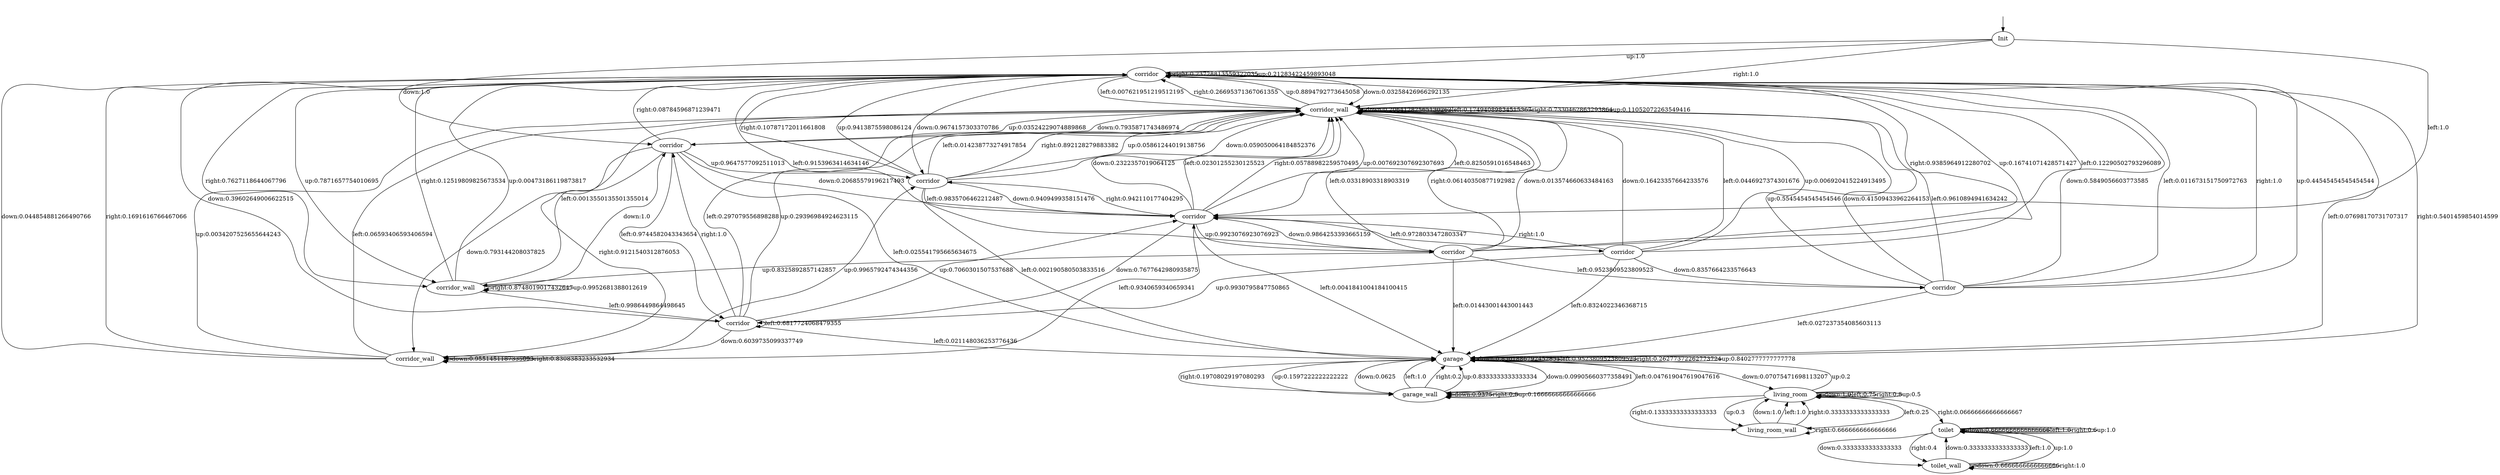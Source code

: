 digraph "learned_models/world1" {
q0 [label=Init];
q1 [label=corridor];
q2 [label=corridor_wall];
q3 [label=corridor];
q4 [label=corridor];
q5 [label=corridor_wall];
q6 [label=corridor];
q7 [label=corridor];
q8 [label=corridor_wall];
q9 [label=corridor];
q10 [label=corridor];
q11 [label=garage];
q12 [label=corridor];
q13 [label=garage_wall];
q14 [label=living_room];
q15 [label=living_room_wall];
q16 [label=toilet];
q17 [label=toilet_wall];
q0 -> q4  [label="down:1.0"];
q0 -> q3  [label="left:1.0"];
q0 -> q2  [label="right:1.0"];
q0 -> q1  [label="up:1.0"];
q1 -> q10  [label="down:0.9674157303370786"];
q1 -> q2  [label="down:0.03258426966292135"];
q1 -> q2  [label="left:0.007621951219512195"];
q1 -> q9  [label="left:0.9153963414634146"];
q1 -> q11  [label="left:0.07698170731707317"];
q1 -> q1  [label="right:0.23728813559322035"];
q1 -> q8  [label="right:0.7627118644067796"];
q1 -> q1  [label="up:0.21283422459893048"];
q1 -> q8  [label="up:0.7871657754010695"];
q2 -> q4  [label="down:0.7935871743486974"];
q2 -> q2  [label="down:0.20641282565130262"];
q2 -> q2  [label="left:0.17494089834515367"];
q2 -> q3  [label="left:0.8250591016548463"];
q2 -> q2  [label="right:0.7330462863293864"];
q2 -> q1  [label="right:0.26695371367061355"];
q2 -> q2  [label="up:0.11052072263549416"];
q2 -> q1  [label="up:0.8894792773645058"];
q3 -> q7  [label="down:0.7677642980935875"];
q3 -> q2  [label="down:0.2322357019064125"];
q3 -> q2  [label="left:0.02301255230125523"];
q3 -> q6  [label="left:0.9728033472803347"];
q3 -> q11  [label="left:0.0041841004184100415"];
q3 -> q2  [label="right:0.05788982259570495"];
q3 -> q10  [label="right:0.942110177404295"];
q3 -> q2  [label="up:0.007692307692307693"];
q3 -> q9  [label="up:0.9923076923076923"];
q4 -> q3  [label="down:0.20685579196217493"];
q4 -> q5  [label="down:0.793144208037825"];
q4 -> q5  [label="right:0.9121540312876053"];
q4 -> q1  [label="right:0.08784596871239471"];
q4 -> q7  [label="left:0.9744582043343654"];
q4 -> q11  [label="left:0.025541795665634675"];
q4 -> q10  [label="up:0.9647577092511013"];
q4 -> q2  [label="up:0.03524229074889868"];
q5 -> q1  [label="down:0.044854881266490766"];
q5 -> q5  [label="down:0.9551451187335093"];
q5 -> q1  [label="right:0.1691616766467066"];
q5 -> q5  [label="right:0.8308383233532934"];
q5 -> q3  [label="left:0.9340659340659341"];
q5 -> q2  [label="left:0.06593406593406594"];
q5 -> q2  [label="up:0.0034207525655644243"];
q5 -> q10  [label="up:0.9965792474344356"];
q6 -> q12  [label="down:0.8357664233576643"];
q6 -> q2  [label="down:0.16423357664233576"];
q6 -> q2  [label="left:0.0446927374301676"];
q6 -> q1  [label="left:0.12290502793296089"];
q6 -> q11  [label="left:0.8324022346368715"];
q6 -> q2  [label="up:0.006920415224913495"];
q6 -> q7  [label="up:0.9930795847750865"];
q6 -> q3  [label="right:1.0"];
q7 -> q1  [label="down:0.39602649006622515"];
q7 -> q5  [label="down:0.6039735099337749"];
q7 -> q7  [label="left:0.6817724068479355"];
q7 -> q2  [label="left:0.297079556898288"];
q7 -> q11  [label="left:0.021148036253776436"];
q7 -> q2  [label="up:0.29396984924623115"];
q7 -> q3  [label="up:0.7060301507537688"];
q7 -> q4  [label="right:1.0"];
q8 -> q4  [label="down:1.0"];
q8 -> q7  [label="left:0.9986449864498645"];
q8 -> q2  [label="left:0.0013550135501355014"];
q8 -> q1  [label="right:0.12519809825673534"];
q8 -> q8  [label="right:0.8748019017432647"];
q8 -> q1  [label="up:0.00473186119873817"];
q8 -> q8  [label="up:0.9952681388012619"];
q9 -> q3  [label="down:0.9864253393665159"];
q9 -> q2  [label="down:0.013574660633484163"];
q9 -> q2  [label="left:0.03318903318903319"];
q9 -> q12  [label="left:0.9523809523809523"];
q9 -> q11  [label="left:0.01443001443001443"];
q9 -> q2  [label="right:0.06140350877192982"];
q9 -> q1  [label="right:0.9385964912280702"];
q9 -> q1  [label="up:0.16741071428571427"];
q9 -> q8  [label="up:0.8325892857142857"];
q10 -> q3  [label="down:0.9409499358151476"];
q10 -> q2  [label="down:0.059050064184852376"];
q10 -> q3  [label="left:0.9835706462212487"];
q10 -> q2  [label="left:0.014238773274917854"];
q10 -> q11  [label="left:0.002190580503833516"];
q10 -> q2  [label="right:0.892128279883382"];
q10 -> q1  [label="right:0.10787172011661808"];
q10 -> q2  [label="up:0.05861244019138756"];
q10 -> q1  [label="up:0.9413875598086124"];
q11 -> q11  [label="down:0.8301886792452831"];
q11 -> q13  [label="down:0.09905660377358491"];
q11 -> q14  [label="down:0.07075471698113207"];
q11 -> q11  [label="left:0.9523809523809523"];
q11 -> q13  [label="left:0.047619047619047616"];
q11 -> q11  [label="right:0.26277372262773724"];
q11 -> q13  [label="right:0.19708029197080293"];
q11 -> q1  [label="right:0.5401459854014599"];
q11 -> q11  [label="up:0.8402777777777778"];
q11 -> q13  [label="up:0.1597222222222222"];
q12 -> q1  [label="down:0.5849056603773585"];
q12 -> q2  [label="down:0.41509433962264153"];
q12 -> q1  [label="left:0.011673151750972763"];
q12 -> q2  [label="left:0.9610894941634242"];
q12 -> q11  [label="left:0.027237354085603113"];
q12 -> q1  [label="right:1.0"];
q12 -> q1  [label="up:0.44545454545454544"];
q12 -> q2  [label="up:0.5545454545454546"];
q13 -> q11  [label="down:0.0625"];
q13 -> q13  [label="down:0.9375"];
q13 -> q11  [label="left:1.0"];
q13 -> q11  [label="right:0.2"];
q13 -> q13  [label="right:0.8"];
q13 -> q11  [label="up:0.8333333333333334"];
q13 -> q13  [label="up:0.16666666666666666"];
q14 -> q14  [label="down:1.0"];
q14 -> q14  [label="left:0.75"];
q14 -> q15  [label="left:0.25"];
q14 -> q14  [label="right:0.8"];
q14 -> q15  [label="right:0.13333333333333333"];
q14 -> q16  [label="right:0.06666666666666667"];
q14 -> q14  [label="up:0.5"];
q14 -> q15  [label="up:0.3"];
q14 -> q11  [label="up:0.2"];
q15 -> q14  [label="down:1.0"];
q15 -> q14  [label="left:1.0"];
q15 -> q14  [label="right:0.3333333333333333"];
q15 -> q15  [label="right:0.6666666666666666"];
q16 -> q16  [label="down:0.6666666666666666"];
q16 -> q17  [label="down:0.3333333333333333"];
q16 -> q16  [label="left:1.0"];
q16 -> q16  [label="right:0.6"];
q16 -> q17  [label="right:0.4"];
q16 -> q16  [label="up:1.0"];
q17 -> q16  [label="down:0.3333333333333333"];
q17 -> q17  [label="down:0.6666666666666666"];
q17 -> q16  [label="left:1.0"];
q17 -> q16  [label="up:1.0"];
q17 -> q17  [label="right:1.0"];
__start0 [label="", shape=none];
__start0 -> q0  [label=""];
}

